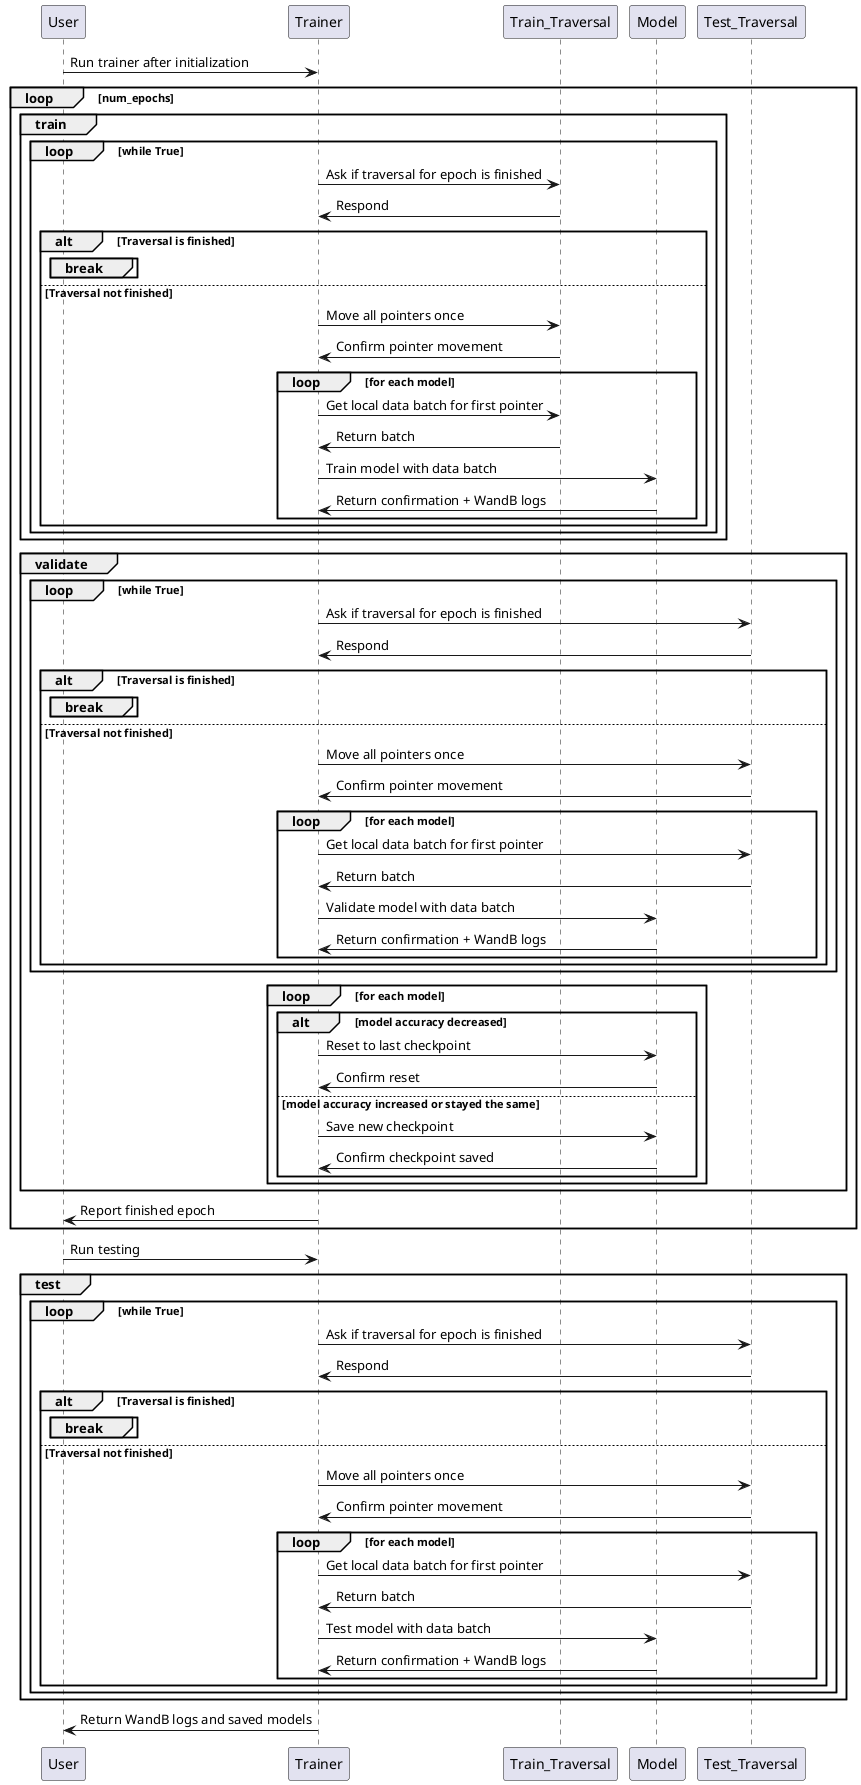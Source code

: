 @startuml train_flow
skinparam ParticipantPadding 5
skinparam BoxPadding 5
skinParam MaxAsciiMessageLength 15

User->Trainer: Run trainer after initialization
loop num_epochs
    group train
        loop while True
            Trainer->Train_Traversal: Ask if traversal for epoch is finished
            Train_Traversal->Trainer: Respond
            alt Traversal is finished
                break
                end
            else Traversal not finished
                Trainer->Train_Traversal: Move all pointers once
                Train_Traversal->Trainer: Confirm pointer movement
                loop for each model
                    
                    Trainer->Train_Traversal: Get local data batch for first pointer
                    Train_Traversal->Trainer: Return batch
                    Trainer->Model: Train model with data batch
                    Model->Trainer: Return confirmation + WandB logs
                end
            end
        end
    end
    group validate
        loop while True
            Trainer->Test_Traversal: Ask if traversal for epoch is finished
            Test_Traversal->Trainer: Respond
            alt Traversal is finished
                break
                end
            else Traversal not finished
                Trainer->Test_Traversal: Move all pointers once
                Test_Traversal->Trainer: Confirm pointer movement
                loop for each model
                    Trainer->Test_Traversal: Get local data batch for first pointer
                    Test_Traversal->Trainer: Return batch
                    Trainer->Model: Validate model with data batch
                    Model->Trainer: Return confirmation + WandB logs
                end
            end
            
        end
        loop for each model
            alt model accuracy decreased
                Trainer->Model: Reset to last checkpoint
                Model->Trainer: Confirm reset
            else model accuracy increased or stayed the same
                Trainer->Model: Save new checkpoint
                Model->Trainer: Confirm checkpoint saved
            end
        end
    end
Trainer->User: Report finished epoch
end
User->Trainer: Run testing
group test
    loop while True
        Trainer->Test_Traversal: Ask if traversal for epoch is finished
        Test_Traversal->Trainer: Respond
        alt Traversal is finished
            break
            end
        else Traversal not finished
            Trainer->Test_Traversal: Move all pointers once
            Test_Traversal->Trainer: Confirm pointer movement
            loop for each model
                Trainer->Test_Traversal: Get local data batch for first pointer
                Test_Traversal->Trainer: Return batch
                Trainer->Model: Test model with data batch
                Model->Trainer: Return confirmation + WandB logs
            end
        end
    end
end
Trainer->User: Return WandB logs and saved models
@enduml
